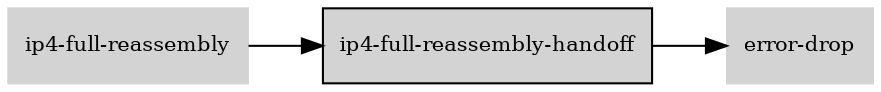 digraph "ip4_full_reassembly_handoff_subgraph" {
  rankdir=LR;
  node [shape=box, style=filled, fontsize=10, color=lightgray, fontcolor=black, fillcolor=lightgray];
  "ip4-full-reassembly-handoff" [color=black, fontcolor=black, fillcolor=lightgray];
  edge [fontsize=8];
  "ip4-full-reassembly" -> "ip4-full-reassembly-handoff";
  "ip4-full-reassembly-handoff" -> "error-drop";
}
